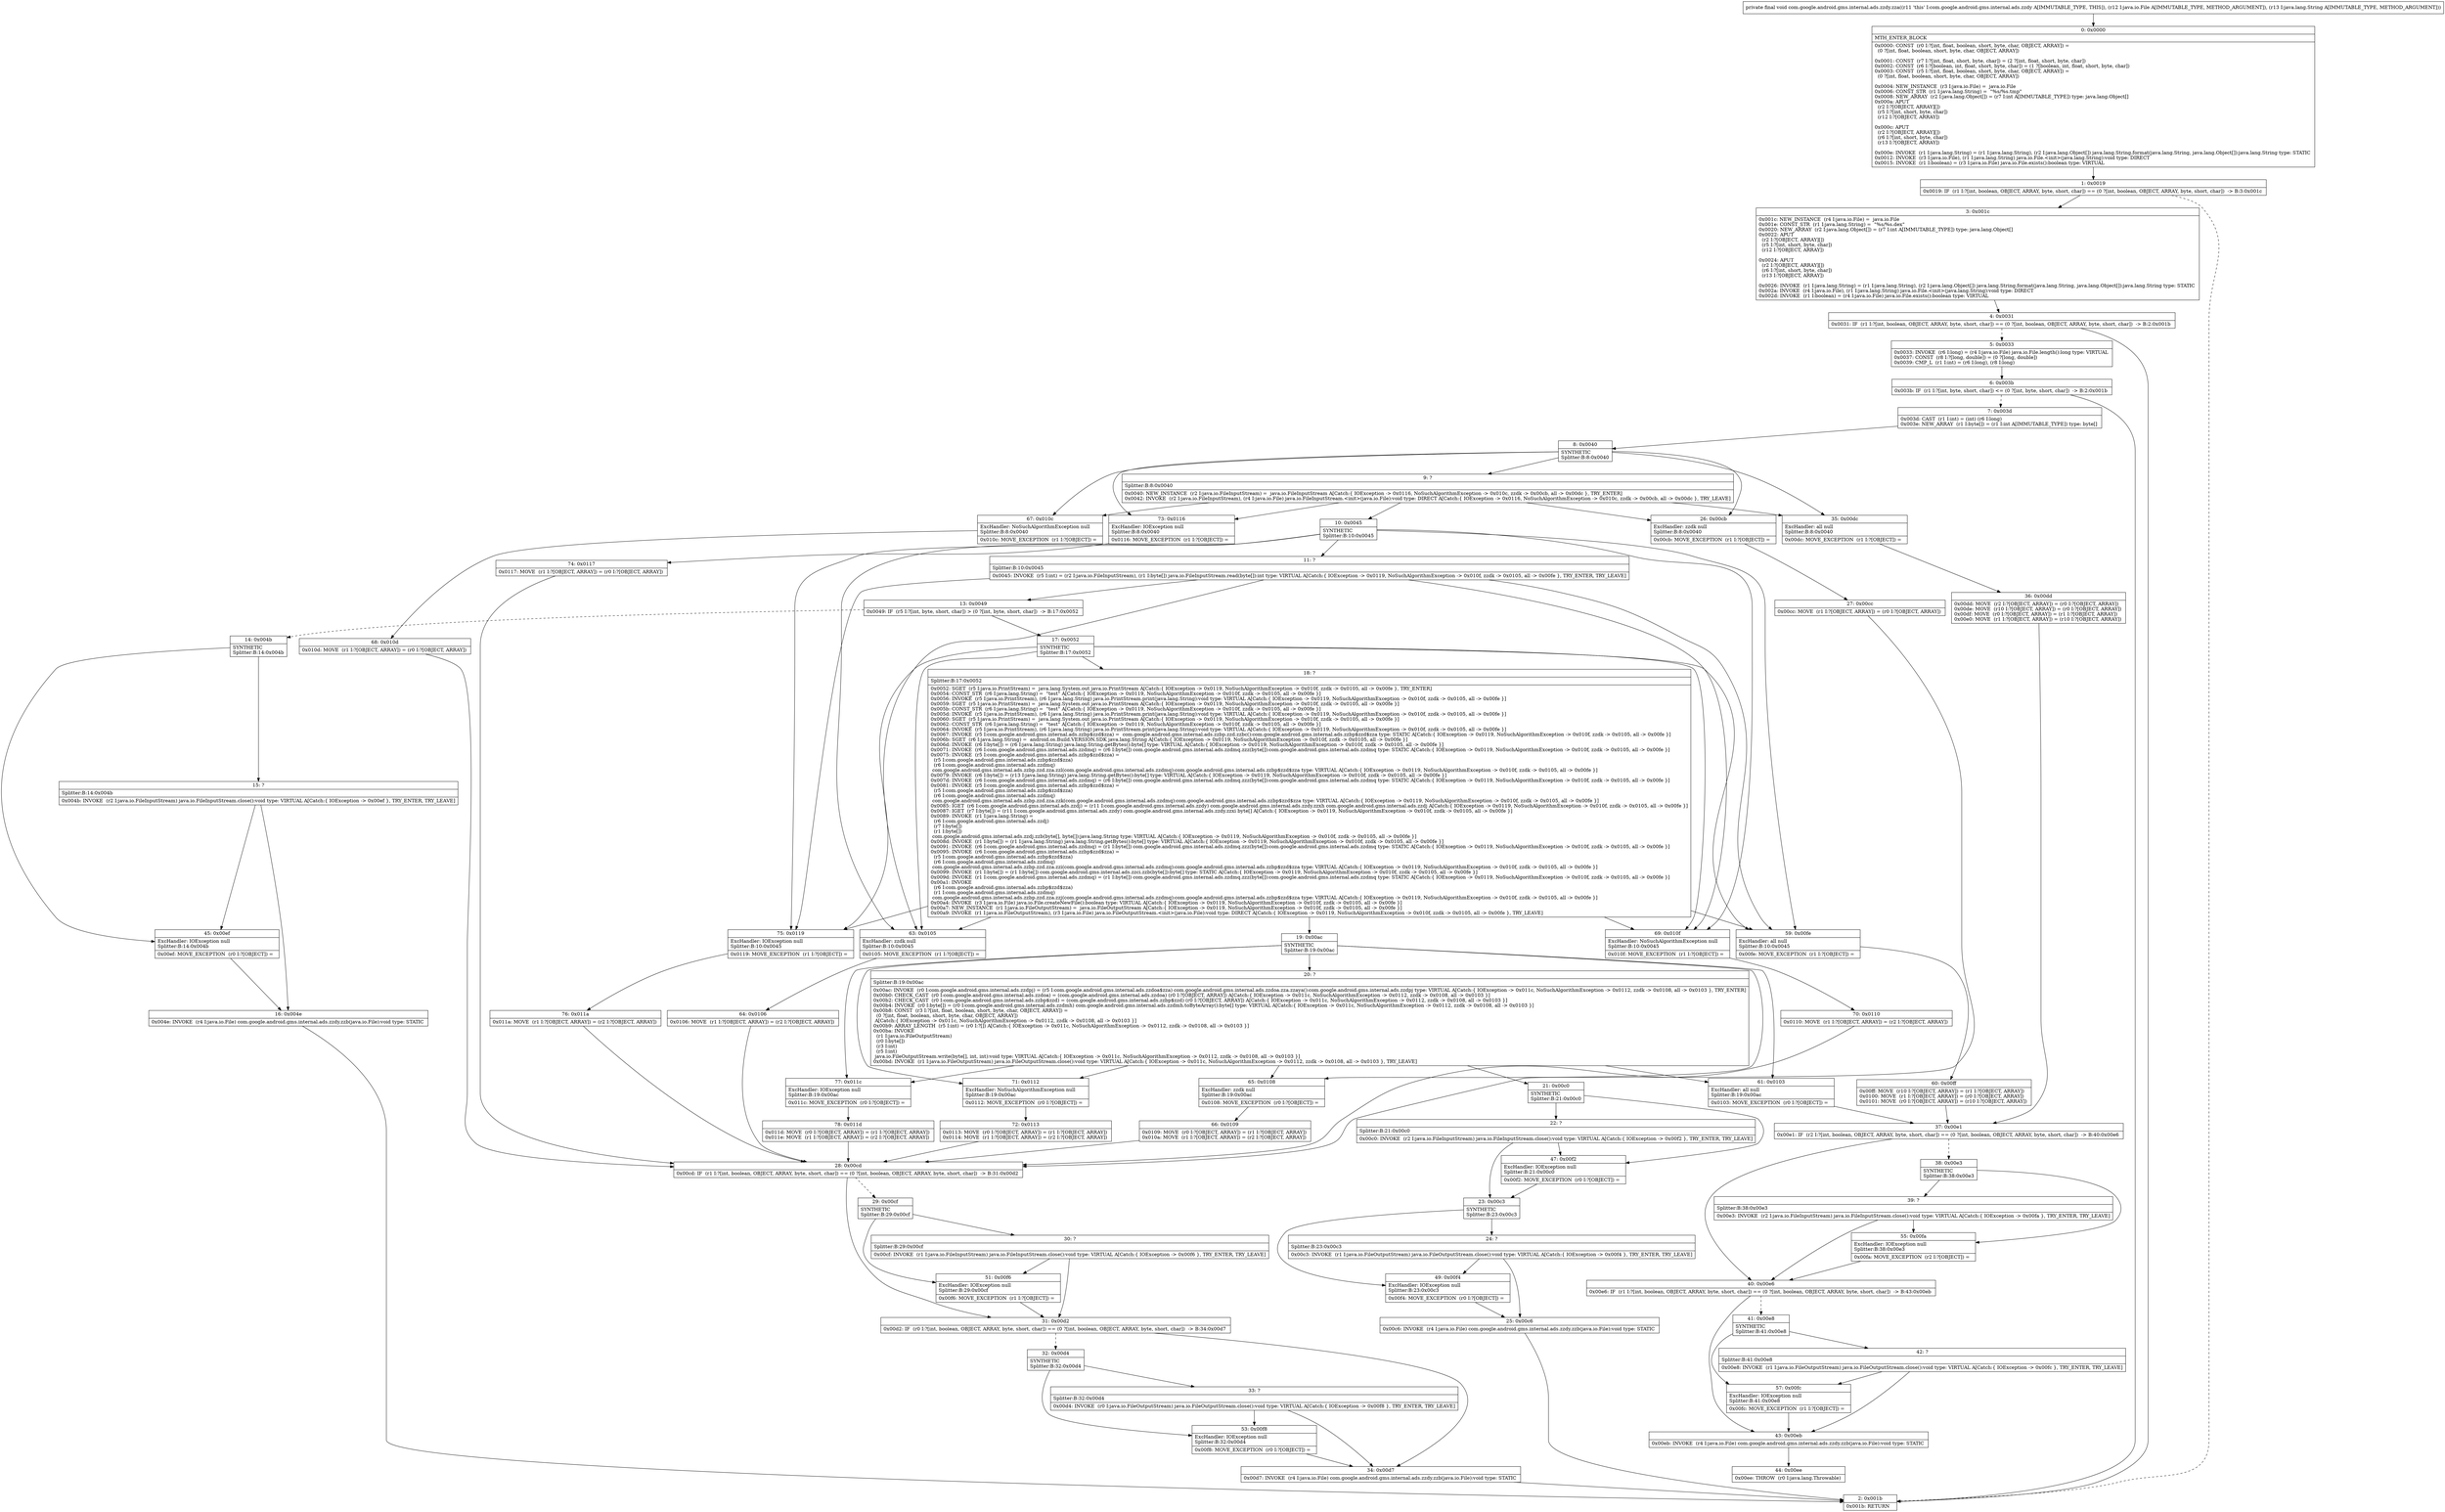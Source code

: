 digraph "CFG forcom.google.android.gms.internal.ads.zzdy.zza(Ljava\/io\/File;Ljava\/lang\/String;)V" {
Node_0 [shape=record,label="{0\:\ 0x0000|MTH_ENTER_BLOCK\l|0x0000: CONST  (r0 I:?[int, float, boolean, short, byte, char, OBJECT, ARRAY]) = \l  (0 ?[int, float, boolean, short, byte, char, OBJECT, ARRAY])\l \l0x0001: CONST  (r7 I:?[int, float, short, byte, char]) = (2 ?[int, float, short, byte, char]) \l0x0002: CONST  (r6 I:?[boolean, int, float, short, byte, char]) = (1 ?[boolean, int, float, short, byte, char]) \l0x0003: CONST  (r5 I:?[int, float, boolean, short, byte, char, OBJECT, ARRAY]) = \l  (0 ?[int, float, boolean, short, byte, char, OBJECT, ARRAY])\l \l0x0004: NEW_INSTANCE  (r3 I:java.io.File) =  java.io.File \l0x0006: CONST_STR  (r1 I:java.lang.String) =  \"%s\/%s.tmp\" \l0x0008: NEW_ARRAY  (r2 I:java.lang.Object[]) = (r7 I:int A[IMMUTABLE_TYPE]) type: java.lang.Object[] \l0x000a: APUT  \l  (r2 I:?[OBJECT, ARRAY][])\l  (r5 I:?[int, short, byte, char])\l  (r12 I:?[OBJECT, ARRAY])\l \l0x000c: APUT  \l  (r2 I:?[OBJECT, ARRAY][])\l  (r6 I:?[int, short, byte, char])\l  (r13 I:?[OBJECT, ARRAY])\l \l0x000e: INVOKE  (r1 I:java.lang.String) = (r1 I:java.lang.String), (r2 I:java.lang.Object[]) java.lang.String.format(java.lang.String, java.lang.Object[]):java.lang.String type: STATIC \l0x0012: INVOKE  (r3 I:java.io.File), (r1 I:java.lang.String) java.io.File.\<init\>(java.lang.String):void type: DIRECT \l0x0015: INVOKE  (r1 I:boolean) = (r3 I:java.io.File) java.io.File.exists():boolean type: VIRTUAL \l}"];
Node_1 [shape=record,label="{1\:\ 0x0019|0x0019: IF  (r1 I:?[int, boolean, OBJECT, ARRAY, byte, short, char]) == (0 ?[int, boolean, OBJECT, ARRAY, byte, short, char])  \-\> B:3:0x001c \l}"];
Node_2 [shape=record,label="{2\:\ 0x001b|0x001b: RETURN   \l}"];
Node_3 [shape=record,label="{3\:\ 0x001c|0x001c: NEW_INSTANCE  (r4 I:java.io.File) =  java.io.File \l0x001e: CONST_STR  (r1 I:java.lang.String) =  \"%s\/%s.dex\" \l0x0020: NEW_ARRAY  (r2 I:java.lang.Object[]) = (r7 I:int A[IMMUTABLE_TYPE]) type: java.lang.Object[] \l0x0022: APUT  \l  (r2 I:?[OBJECT, ARRAY][])\l  (r5 I:?[int, short, byte, char])\l  (r12 I:?[OBJECT, ARRAY])\l \l0x0024: APUT  \l  (r2 I:?[OBJECT, ARRAY][])\l  (r6 I:?[int, short, byte, char])\l  (r13 I:?[OBJECT, ARRAY])\l \l0x0026: INVOKE  (r1 I:java.lang.String) = (r1 I:java.lang.String), (r2 I:java.lang.Object[]) java.lang.String.format(java.lang.String, java.lang.Object[]):java.lang.String type: STATIC \l0x002a: INVOKE  (r4 I:java.io.File), (r1 I:java.lang.String) java.io.File.\<init\>(java.lang.String):void type: DIRECT \l0x002d: INVOKE  (r1 I:boolean) = (r4 I:java.io.File) java.io.File.exists():boolean type: VIRTUAL \l}"];
Node_4 [shape=record,label="{4\:\ 0x0031|0x0031: IF  (r1 I:?[int, boolean, OBJECT, ARRAY, byte, short, char]) == (0 ?[int, boolean, OBJECT, ARRAY, byte, short, char])  \-\> B:2:0x001b \l}"];
Node_5 [shape=record,label="{5\:\ 0x0033|0x0033: INVOKE  (r6 I:long) = (r4 I:java.io.File) java.io.File.length():long type: VIRTUAL \l0x0037: CONST  (r8 I:?[long, double]) = (0 ?[long, double]) \l0x0039: CMP_L  (r1 I:int) = (r6 I:long), (r8 I:long) \l}"];
Node_6 [shape=record,label="{6\:\ 0x003b|0x003b: IF  (r1 I:?[int, byte, short, char]) \<= (0 ?[int, byte, short, char])  \-\> B:2:0x001b \l}"];
Node_7 [shape=record,label="{7\:\ 0x003d|0x003d: CAST  (r1 I:int) = (int) (r6 I:long) \l0x003e: NEW_ARRAY  (r1 I:byte[]) = (r1 I:int A[IMMUTABLE_TYPE]) type: byte[] \l}"];
Node_8 [shape=record,label="{8\:\ 0x0040|SYNTHETIC\lSplitter:B:8:0x0040\l}"];
Node_9 [shape=record,label="{9\:\ ?|Splitter:B:8:0x0040\l|0x0040: NEW_INSTANCE  (r2 I:java.io.FileInputStream) =  java.io.FileInputStream A[Catch:\{ IOException \-\> 0x0116, NoSuchAlgorithmException \-\> 0x010c, zzdk \-\> 0x00cb, all \-\> 0x00dc \}, TRY_ENTER]\l0x0042: INVOKE  (r2 I:java.io.FileInputStream), (r4 I:java.io.File) java.io.FileInputStream.\<init\>(java.io.File):void type: DIRECT A[Catch:\{ IOException \-\> 0x0116, NoSuchAlgorithmException \-\> 0x010c, zzdk \-\> 0x00cb, all \-\> 0x00dc \}, TRY_LEAVE]\l}"];
Node_10 [shape=record,label="{10\:\ 0x0045|SYNTHETIC\lSplitter:B:10:0x0045\l}"];
Node_11 [shape=record,label="{11\:\ ?|Splitter:B:10:0x0045\l|0x0045: INVOKE  (r5 I:int) = (r2 I:java.io.FileInputStream), (r1 I:byte[]) java.io.FileInputStream.read(byte[]):int type: VIRTUAL A[Catch:\{ IOException \-\> 0x0119, NoSuchAlgorithmException \-\> 0x010f, zzdk \-\> 0x0105, all \-\> 0x00fe \}, TRY_ENTER, TRY_LEAVE]\l}"];
Node_13 [shape=record,label="{13\:\ 0x0049|0x0049: IF  (r5 I:?[int, byte, short, char]) \> (0 ?[int, byte, short, char])  \-\> B:17:0x0052 \l}"];
Node_14 [shape=record,label="{14\:\ 0x004b|SYNTHETIC\lSplitter:B:14:0x004b\l}"];
Node_15 [shape=record,label="{15\:\ ?|Splitter:B:14:0x004b\l|0x004b: INVOKE  (r2 I:java.io.FileInputStream) java.io.FileInputStream.close():void type: VIRTUAL A[Catch:\{ IOException \-\> 0x00ef \}, TRY_ENTER, TRY_LEAVE]\l}"];
Node_16 [shape=record,label="{16\:\ 0x004e|0x004e: INVOKE  (r4 I:java.io.File) com.google.android.gms.internal.ads.zzdy.zzb(java.io.File):void type: STATIC \l}"];
Node_17 [shape=record,label="{17\:\ 0x0052|SYNTHETIC\lSplitter:B:17:0x0052\l}"];
Node_18 [shape=record,label="{18\:\ ?|Splitter:B:17:0x0052\l|0x0052: SGET  (r5 I:java.io.PrintStream) =  java.lang.System.out java.io.PrintStream A[Catch:\{ IOException \-\> 0x0119, NoSuchAlgorithmException \-\> 0x010f, zzdk \-\> 0x0105, all \-\> 0x00fe \}, TRY_ENTER]\l0x0054: CONST_STR  (r6 I:java.lang.String) =  \"test\" A[Catch:\{ IOException \-\> 0x0119, NoSuchAlgorithmException \-\> 0x010f, zzdk \-\> 0x0105, all \-\> 0x00fe \}]\l0x0056: INVOKE  (r5 I:java.io.PrintStream), (r6 I:java.lang.String) java.io.PrintStream.print(java.lang.String):void type: VIRTUAL A[Catch:\{ IOException \-\> 0x0119, NoSuchAlgorithmException \-\> 0x010f, zzdk \-\> 0x0105, all \-\> 0x00fe \}]\l0x0059: SGET  (r5 I:java.io.PrintStream) =  java.lang.System.out java.io.PrintStream A[Catch:\{ IOException \-\> 0x0119, NoSuchAlgorithmException \-\> 0x010f, zzdk \-\> 0x0105, all \-\> 0x00fe \}]\l0x005b: CONST_STR  (r6 I:java.lang.String) =  \"test\" A[Catch:\{ IOException \-\> 0x0119, NoSuchAlgorithmException \-\> 0x010f, zzdk \-\> 0x0105, all \-\> 0x00fe \}]\l0x005d: INVOKE  (r5 I:java.io.PrintStream), (r6 I:java.lang.String) java.io.PrintStream.print(java.lang.String):void type: VIRTUAL A[Catch:\{ IOException \-\> 0x0119, NoSuchAlgorithmException \-\> 0x010f, zzdk \-\> 0x0105, all \-\> 0x00fe \}]\l0x0060: SGET  (r5 I:java.io.PrintStream) =  java.lang.System.out java.io.PrintStream A[Catch:\{ IOException \-\> 0x0119, NoSuchAlgorithmException \-\> 0x010f, zzdk \-\> 0x0105, all \-\> 0x00fe \}]\l0x0062: CONST_STR  (r6 I:java.lang.String) =  \"test\" A[Catch:\{ IOException \-\> 0x0119, NoSuchAlgorithmException \-\> 0x010f, zzdk \-\> 0x0105, all \-\> 0x00fe \}]\l0x0064: INVOKE  (r5 I:java.io.PrintStream), (r6 I:java.lang.String) java.io.PrintStream.print(java.lang.String):void type: VIRTUAL A[Catch:\{ IOException \-\> 0x0119, NoSuchAlgorithmException \-\> 0x010f, zzdk \-\> 0x0105, all \-\> 0x00fe \}]\l0x0067: INVOKE  (r5 I:com.google.android.gms.internal.ads.zzbp$zzd$zza) =  com.google.android.gms.internal.ads.zzbp.zzd.zzbc():com.google.android.gms.internal.ads.zzbp$zzd$zza type: STATIC A[Catch:\{ IOException \-\> 0x0119, NoSuchAlgorithmException \-\> 0x010f, zzdk \-\> 0x0105, all \-\> 0x00fe \}]\l0x006b: SGET  (r6 I:java.lang.String) =  android.os.Build.VERSION.SDK java.lang.String A[Catch:\{ IOException \-\> 0x0119, NoSuchAlgorithmException \-\> 0x010f, zzdk \-\> 0x0105, all \-\> 0x00fe \}]\l0x006d: INVOKE  (r6 I:byte[]) = (r6 I:java.lang.String) java.lang.String.getBytes():byte[] type: VIRTUAL A[Catch:\{ IOException \-\> 0x0119, NoSuchAlgorithmException \-\> 0x010f, zzdk \-\> 0x0105, all \-\> 0x00fe \}]\l0x0071: INVOKE  (r6 I:com.google.android.gms.internal.ads.zzdmq) = (r6 I:byte[]) com.google.android.gms.internal.ads.zzdmq.zzz(byte[]):com.google.android.gms.internal.ads.zzdmq type: STATIC A[Catch:\{ IOException \-\> 0x0119, NoSuchAlgorithmException \-\> 0x010f, zzdk \-\> 0x0105, all \-\> 0x00fe \}]\l0x0075: INVOKE  (r5 I:com.google.android.gms.internal.ads.zzbp$zzd$zza) = \l  (r5 I:com.google.android.gms.internal.ads.zzbp$zzd$zza)\l  (r6 I:com.google.android.gms.internal.ads.zzdmq)\l com.google.android.gms.internal.ads.zzbp.zzd.zza.zzl(com.google.android.gms.internal.ads.zzdmq):com.google.android.gms.internal.ads.zzbp$zzd$zza type: VIRTUAL A[Catch:\{ IOException \-\> 0x0119, NoSuchAlgorithmException \-\> 0x010f, zzdk \-\> 0x0105, all \-\> 0x00fe \}]\l0x0079: INVOKE  (r6 I:byte[]) = (r13 I:java.lang.String) java.lang.String.getBytes():byte[] type: VIRTUAL A[Catch:\{ IOException \-\> 0x0119, NoSuchAlgorithmException \-\> 0x010f, zzdk \-\> 0x0105, all \-\> 0x00fe \}]\l0x007d: INVOKE  (r6 I:com.google.android.gms.internal.ads.zzdmq) = (r6 I:byte[]) com.google.android.gms.internal.ads.zzdmq.zzz(byte[]):com.google.android.gms.internal.ads.zzdmq type: STATIC A[Catch:\{ IOException \-\> 0x0119, NoSuchAlgorithmException \-\> 0x010f, zzdk \-\> 0x0105, all \-\> 0x00fe \}]\l0x0081: INVOKE  (r5 I:com.google.android.gms.internal.ads.zzbp$zzd$zza) = \l  (r5 I:com.google.android.gms.internal.ads.zzbp$zzd$zza)\l  (r6 I:com.google.android.gms.internal.ads.zzdmq)\l com.google.android.gms.internal.ads.zzbp.zzd.zza.zzk(com.google.android.gms.internal.ads.zzdmq):com.google.android.gms.internal.ads.zzbp$zzd$zza type: VIRTUAL A[Catch:\{ IOException \-\> 0x0119, NoSuchAlgorithmException \-\> 0x010f, zzdk \-\> 0x0105, all \-\> 0x00fe \}]\l0x0085: IGET  (r6 I:com.google.android.gms.internal.ads.zzdj) = (r11 I:com.google.android.gms.internal.ads.zzdy) com.google.android.gms.internal.ads.zzdy.zzxh com.google.android.gms.internal.ads.zzdj A[Catch:\{ IOException \-\> 0x0119, NoSuchAlgorithmException \-\> 0x010f, zzdk \-\> 0x0105, all \-\> 0x00fe \}]\l0x0087: IGET  (r7 I:byte[]) = (r11 I:com.google.android.gms.internal.ads.zzdy) com.google.android.gms.internal.ads.zzdy.zzxi byte[] A[Catch:\{ IOException \-\> 0x0119, NoSuchAlgorithmException \-\> 0x010f, zzdk \-\> 0x0105, all \-\> 0x00fe \}]\l0x0089: INVOKE  (r1 I:java.lang.String) = \l  (r6 I:com.google.android.gms.internal.ads.zzdj)\l  (r7 I:byte[])\l  (r1 I:byte[])\l com.google.android.gms.internal.ads.zzdj.zzb(byte[], byte[]):java.lang.String type: VIRTUAL A[Catch:\{ IOException \-\> 0x0119, NoSuchAlgorithmException \-\> 0x010f, zzdk \-\> 0x0105, all \-\> 0x00fe \}]\l0x008d: INVOKE  (r1 I:byte[]) = (r1 I:java.lang.String) java.lang.String.getBytes():byte[] type: VIRTUAL A[Catch:\{ IOException \-\> 0x0119, NoSuchAlgorithmException \-\> 0x010f, zzdk \-\> 0x0105, all \-\> 0x00fe \}]\l0x0091: INVOKE  (r6 I:com.google.android.gms.internal.ads.zzdmq) = (r1 I:byte[]) com.google.android.gms.internal.ads.zzdmq.zzz(byte[]):com.google.android.gms.internal.ads.zzdmq type: STATIC A[Catch:\{ IOException \-\> 0x0119, NoSuchAlgorithmException \-\> 0x010f, zzdk \-\> 0x0105, all \-\> 0x00fe \}]\l0x0095: INVOKE  (r6 I:com.google.android.gms.internal.ads.zzbp$zzd$zza) = \l  (r5 I:com.google.android.gms.internal.ads.zzbp$zzd$zza)\l  (r6 I:com.google.android.gms.internal.ads.zzdmq)\l com.google.android.gms.internal.ads.zzbp.zzd.zza.zzi(com.google.android.gms.internal.ads.zzdmq):com.google.android.gms.internal.ads.zzbp$zzd$zza type: VIRTUAL A[Catch:\{ IOException \-\> 0x0119, NoSuchAlgorithmException \-\> 0x010f, zzdk \-\> 0x0105, all \-\> 0x00fe \}]\l0x0099: INVOKE  (r1 I:byte[]) = (r1 I:byte[]) com.google.android.gms.internal.ads.zzci.zzb(byte[]):byte[] type: STATIC A[Catch:\{ IOException \-\> 0x0119, NoSuchAlgorithmException \-\> 0x010f, zzdk \-\> 0x0105, all \-\> 0x00fe \}]\l0x009d: INVOKE  (r1 I:com.google.android.gms.internal.ads.zzdmq) = (r1 I:byte[]) com.google.android.gms.internal.ads.zzdmq.zzz(byte[]):com.google.android.gms.internal.ads.zzdmq type: STATIC A[Catch:\{ IOException \-\> 0x0119, NoSuchAlgorithmException \-\> 0x010f, zzdk \-\> 0x0105, all \-\> 0x00fe \}]\l0x00a1: INVOKE  \l  (r6 I:com.google.android.gms.internal.ads.zzbp$zzd$zza)\l  (r1 I:com.google.android.gms.internal.ads.zzdmq)\l com.google.android.gms.internal.ads.zzbp.zzd.zza.zzj(com.google.android.gms.internal.ads.zzdmq):com.google.android.gms.internal.ads.zzbp$zzd$zza type: VIRTUAL A[Catch:\{ IOException \-\> 0x0119, NoSuchAlgorithmException \-\> 0x010f, zzdk \-\> 0x0105, all \-\> 0x00fe \}]\l0x00a4: INVOKE  (r3 I:java.io.File) java.io.File.createNewFile():boolean type: VIRTUAL A[Catch:\{ IOException \-\> 0x0119, NoSuchAlgorithmException \-\> 0x010f, zzdk \-\> 0x0105, all \-\> 0x00fe \}]\l0x00a7: NEW_INSTANCE  (r1 I:java.io.FileOutputStream) =  java.io.FileOutputStream A[Catch:\{ IOException \-\> 0x0119, NoSuchAlgorithmException \-\> 0x010f, zzdk \-\> 0x0105, all \-\> 0x00fe \}]\l0x00a9: INVOKE  (r1 I:java.io.FileOutputStream), (r3 I:java.io.File) java.io.FileOutputStream.\<init\>(java.io.File):void type: DIRECT A[Catch:\{ IOException \-\> 0x0119, NoSuchAlgorithmException \-\> 0x010f, zzdk \-\> 0x0105, all \-\> 0x00fe \}, TRY_LEAVE]\l}"];
Node_19 [shape=record,label="{19\:\ 0x00ac|SYNTHETIC\lSplitter:B:19:0x00ac\l}"];
Node_20 [shape=record,label="{20\:\ ?|Splitter:B:19:0x00ac\l|0x00ac: INVOKE  (r0 I:com.google.android.gms.internal.ads.zzdpj) = (r5 I:com.google.android.gms.internal.ads.zzdoa$zza) com.google.android.gms.internal.ads.zzdoa.zza.zzaya():com.google.android.gms.internal.ads.zzdpj type: VIRTUAL A[Catch:\{ IOException \-\> 0x011c, NoSuchAlgorithmException \-\> 0x0112, zzdk \-\> 0x0108, all \-\> 0x0103 \}, TRY_ENTER]\l0x00b0: CHECK_CAST  (r0 I:com.google.android.gms.internal.ads.zzdoa) = (com.google.android.gms.internal.ads.zzdoa) (r0 I:?[OBJECT, ARRAY]) A[Catch:\{ IOException \-\> 0x011c, NoSuchAlgorithmException \-\> 0x0112, zzdk \-\> 0x0108, all \-\> 0x0103 \}]\l0x00b2: CHECK_CAST  (r0 I:com.google.android.gms.internal.ads.zzbp$zzd) = (com.google.android.gms.internal.ads.zzbp$zzd) (r0 I:?[OBJECT, ARRAY]) A[Catch:\{ IOException \-\> 0x011c, NoSuchAlgorithmException \-\> 0x0112, zzdk \-\> 0x0108, all \-\> 0x0103 \}]\l0x00b4: INVOKE  (r0 I:byte[]) = (r0 I:com.google.android.gms.internal.ads.zzdmh) com.google.android.gms.internal.ads.zzdmh.toByteArray():byte[] type: VIRTUAL A[Catch:\{ IOException \-\> 0x011c, NoSuchAlgorithmException \-\> 0x0112, zzdk \-\> 0x0108, all \-\> 0x0103 \}]\l0x00b8: CONST  (r3 I:?[int, float, boolean, short, byte, char, OBJECT, ARRAY]) = \l  (0 ?[int, float, boolean, short, byte, char, OBJECT, ARRAY])\l A[Catch:\{ IOException \-\> 0x011c, NoSuchAlgorithmException \-\> 0x0112, zzdk \-\> 0x0108, all \-\> 0x0103 \}]\l0x00b9: ARRAY_LENGTH  (r5 I:int) = (r0 I:?[]) A[Catch:\{ IOException \-\> 0x011c, NoSuchAlgorithmException \-\> 0x0112, zzdk \-\> 0x0108, all \-\> 0x0103 \}]\l0x00ba: INVOKE  \l  (r1 I:java.io.FileOutputStream)\l  (r0 I:byte[])\l  (r3 I:int)\l  (r5 I:int)\l java.io.FileOutputStream.write(byte[], int, int):void type: VIRTUAL A[Catch:\{ IOException \-\> 0x011c, NoSuchAlgorithmException \-\> 0x0112, zzdk \-\> 0x0108, all \-\> 0x0103 \}]\l0x00bd: INVOKE  (r1 I:java.io.FileOutputStream) java.io.FileOutputStream.close():void type: VIRTUAL A[Catch:\{ IOException \-\> 0x011c, NoSuchAlgorithmException \-\> 0x0112, zzdk \-\> 0x0108, all \-\> 0x0103 \}, TRY_LEAVE]\l}"];
Node_21 [shape=record,label="{21\:\ 0x00c0|SYNTHETIC\lSplitter:B:21:0x00c0\l}"];
Node_22 [shape=record,label="{22\:\ ?|Splitter:B:21:0x00c0\l|0x00c0: INVOKE  (r2 I:java.io.FileInputStream) java.io.FileInputStream.close():void type: VIRTUAL A[Catch:\{ IOException \-\> 0x00f2 \}, TRY_ENTER, TRY_LEAVE]\l}"];
Node_23 [shape=record,label="{23\:\ 0x00c3|SYNTHETIC\lSplitter:B:23:0x00c3\l}"];
Node_24 [shape=record,label="{24\:\ ?|Splitter:B:23:0x00c3\l|0x00c3: INVOKE  (r1 I:java.io.FileOutputStream) java.io.FileOutputStream.close():void type: VIRTUAL A[Catch:\{ IOException \-\> 0x00f4 \}, TRY_ENTER, TRY_LEAVE]\l}"];
Node_25 [shape=record,label="{25\:\ 0x00c6|0x00c6: INVOKE  (r4 I:java.io.File) com.google.android.gms.internal.ads.zzdy.zzb(java.io.File):void type: STATIC \l}"];
Node_26 [shape=record,label="{26\:\ 0x00cb|ExcHandler: zzdk null\lSplitter:B:8:0x0040\l|0x00cb: MOVE_EXCEPTION  (r1 I:?[OBJECT]) =  \l}"];
Node_27 [shape=record,label="{27\:\ 0x00cc|0x00cc: MOVE  (r1 I:?[OBJECT, ARRAY]) = (r0 I:?[OBJECT, ARRAY]) \l}"];
Node_28 [shape=record,label="{28\:\ 0x00cd|0x00cd: IF  (r1 I:?[int, boolean, OBJECT, ARRAY, byte, short, char]) == (0 ?[int, boolean, OBJECT, ARRAY, byte, short, char])  \-\> B:31:0x00d2 \l}"];
Node_29 [shape=record,label="{29\:\ 0x00cf|SYNTHETIC\lSplitter:B:29:0x00cf\l}"];
Node_30 [shape=record,label="{30\:\ ?|Splitter:B:29:0x00cf\l|0x00cf: INVOKE  (r1 I:java.io.FileInputStream) java.io.FileInputStream.close():void type: VIRTUAL A[Catch:\{ IOException \-\> 0x00f6 \}, TRY_ENTER, TRY_LEAVE]\l}"];
Node_31 [shape=record,label="{31\:\ 0x00d2|0x00d2: IF  (r0 I:?[int, boolean, OBJECT, ARRAY, byte, short, char]) == (0 ?[int, boolean, OBJECT, ARRAY, byte, short, char])  \-\> B:34:0x00d7 \l}"];
Node_32 [shape=record,label="{32\:\ 0x00d4|SYNTHETIC\lSplitter:B:32:0x00d4\l}"];
Node_33 [shape=record,label="{33\:\ ?|Splitter:B:32:0x00d4\l|0x00d4: INVOKE  (r0 I:java.io.FileOutputStream) java.io.FileOutputStream.close():void type: VIRTUAL A[Catch:\{ IOException \-\> 0x00f8 \}, TRY_ENTER, TRY_LEAVE]\l}"];
Node_34 [shape=record,label="{34\:\ 0x00d7|0x00d7: INVOKE  (r4 I:java.io.File) com.google.android.gms.internal.ads.zzdy.zzb(java.io.File):void type: STATIC \l}"];
Node_35 [shape=record,label="{35\:\ 0x00dc|ExcHandler: all null\lSplitter:B:8:0x0040\l|0x00dc: MOVE_EXCEPTION  (r1 I:?[OBJECT]) =  \l}"];
Node_36 [shape=record,label="{36\:\ 0x00dd|0x00dd: MOVE  (r2 I:?[OBJECT, ARRAY]) = (r0 I:?[OBJECT, ARRAY]) \l0x00de: MOVE  (r10 I:?[OBJECT, ARRAY]) = (r0 I:?[OBJECT, ARRAY]) \l0x00df: MOVE  (r0 I:?[OBJECT, ARRAY]) = (r1 I:?[OBJECT, ARRAY]) \l0x00e0: MOVE  (r1 I:?[OBJECT, ARRAY]) = (r10 I:?[OBJECT, ARRAY]) \l}"];
Node_37 [shape=record,label="{37\:\ 0x00e1|0x00e1: IF  (r2 I:?[int, boolean, OBJECT, ARRAY, byte, short, char]) == (0 ?[int, boolean, OBJECT, ARRAY, byte, short, char])  \-\> B:40:0x00e6 \l}"];
Node_38 [shape=record,label="{38\:\ 0x00e3|SYNTHETIC\lSplitter:B:38:0x00e3\l}"];
Node_39 [shape=record,label="{39\:\ ?|Splitter:B:38:0x00e3\l|0x00e3: INVOKE  (r2 I:java.io.FileInputStream) java.io.FileInputStream.close():void type: VIRTUAL A[Catch:\{ IOException \-\> 0x00fa \}, TRY_ENTER, TRY_LEAVE]\l}"];
Node_40 [shape=record,label="{40\:\ 0x00e6|0x00e6: IF  (r1 I:?[int, boolean, OBJECT, ARRAY, byte, short, char]) == (0 ?[int, boolean, OBJECT, ARRAY, byte, short, char])  \-\> B:43:0x00eb \l}"];
Node_41 [shape=record,label="{41\:\ 0x00e8|SYNTHETIC\lSplitter:B:41:0x00e8\l}"];
Node_42 [shape=record,label="{42\:\ ?|Splitter:B:41:0x00e8\l|0x00e8: INVOKE  (r1 I:java.io.FileOutputStream) java.io.FileOutputStream.close():void type: VIRTUAL A[Catch:\{ IOException \-\> 0x00fc \}, TRY_ENTER, TRY_LEAVE]\l}"];
Node_43 [shape=record,label="{43\:\ 0x00eb|0x00eb: INVOKE  (r4 I:java.io.File) com.google.android.gms.internal.ads.zzdy.zzb(java.io.File):void type: STATIC \l}"];
Node_44 [shape=record,label="{44\:\ 0x00ee|0x00ee: THROW  (r0 I:java.lang.Throwable) \l}"];
Node_45 [shape=record,label="{45\:\ 0x00ef|ExcHandler: IOException null\lSplitter:B:14:0x004b\l|0x00ef: MOVE_EXCEPTION  (r0 I:?[OBJECT]) =  \l}"];
Node_47 [shape=record,label="{47\:\ 0x00f2|ExcHandler: IOException null\lSplitter:B:21:0x00c0\l|0x00f2: MOVE_EXCEPTION  (r0 I:?[OBJECT]) =  \l}"];
Node_49 [shape=record,label="{49\:\ 0x00f4|ExcHandler: IOException null\lSplitter:B:23:0x00c3\l|0x00f4: MOVE_EXCEPTION  (r0 I:?[OBJECT]) =  \l}"];
Node_51 [shape=record,label="{51\:\ 0x00f6|ExcHandler: IOException null\lSplitter:B:29:0x00cf\l|0x00f6: MOVE_EXCEPTION  (r1 I:?[OBJECT]) =  \l}"];
Node_53 [shape=record,label="{53\:\ 0x00f8|ExcHandler: IOException null\lSplitter:B:32:0x00d4\l|0x00f8: MOVE_EXCEPTION  (r0 I:?[OBJECT]) =  \l}"];
Node_55 [shape=record,label="{55\:\ 0x00fa|ExcHandler: IOException null\lSplitter:B:38:0x00e3\l|0x00fa: MOVE_EXCEPTION  (r2 I:?[OBJECT]) =  \l}"];
Node_57 [shape=record,label="{57\:\ 0x00fc|ExcHandler: IOException null\lSplitter:B:41:0x00e8\l|0x00fc: MOVE_EXCEPTION  (r1 I:?[OBJECT]) =  \l}"];
Node_59 [shape=record,label="{59\:\ 0x00fe|ExcHandler: all null\lSplitter:B:10:0x0045\l|0x00fe: MOVE_EXCEPTION  (r1 I:?[OBJECT]) =  \l}"];
Node_60 [shape=record,label="{60\:\ 0x00ff|0x00ff: MOVE  (r10 I:?[OBJECT, ARRAY]) = (r1 I:?[OBJECT, ARRAY]) \l0x0100: MOVE  (r1 I:?[OBJECT, ARRAY]) = (r0 I:?[OBJECT, ARRAY]) \l0x0101: MOVE  (r0 I:?[OBJECT, ARRAY]) = (r10 I:?[OBJECT, ARRAY]) \l}"];
Node_61 [shape=record,label="{61\:\ 0x0103|ExcHandler: all null\lSplitter:B:19:0x00ac\l|0x0103: MOVE_EXCEPTION  (r0 I:?[OBJECT]) =  \l}"];
Node_63 [shape=record,label="{63\:\ 0x0105|ExcHandler: zzdk null\lSplitter:B:10:0x0045\l|0x0105: MOVE_EXCEPTION  (r1 I:?[OBJECT]) =  \l}"];
Node_64 [shape=record,label="{64\:\ 0x0106|0x0106: MOVE  (r1 I:?[OBJECT, ARRAY]) = (r2 I:?[OBJECT, ARRAY]) \l}"];
Node_65 [shape=record,label="{65\:\ 0x0108|ExcHandler: zzdk null\lSplitter:B:19:0x00ac\l|0x0108: MOVE_EXCEPTION  (r0 I:?[OBJECT]) =  \l}"];
Node_66 [shape=record,label="{66\:\ 0x0109|0x0109: MOVE  (r0 I:?[OBJECT, ARRAY]) = (r1 I:?[OBJECT, ARRAY]) \l0x010a: MOVE  (r1 I:?[OBJECT, ARRAY]) = (r2 I:?[OBJECT, ARRAY]) \l}"];
Node_67 [shape=record,label="{67\:\ 0x010c|ExcHandler: NoSuchAlgorithmException null\lSplitter:B:8:0x0040\l|0x010c: MOVE_EXCEPTION  (r1 I:?[OBJECT]) =  \l}"];
Node_68 [shape=record,label="{68\:\ 0x010d|0x010d: MOVE  (r1 I:?[OBJECT, ARRAY]) = (r0 I:?[OBJECT, ARRAY]) \l}"];
Node_69 [shape=record,label="{69\:\ 0x010f|ExcHandler: NoSuchAlgorithmException null\lSplitter:B:10:0x0045\l|0x010f: MOVE_EXCEPTION  (r1 I:?[OBJECT]) =  \l}"];
Node_70 [shape=record,label="{70\:\ 0x0110|0x0110: MOVE  (r1 I:?[OBJECT, ARRAY]) = (r2 I:?[OBJECT, ARRAY]) \l}"];
Node_71 [shape=record,label="{71\:\ 0x0112|ExcHandler: NoSuchAlgorithmException null\lSplitter:B:19:0x00ac\l|0x0112: MOVE_EXCEPTION  (r0 I:?[OBJECT]) =  \l}"];
Node_72 [shape=record,label="{72\:\ 0x0113|0x0113: MOVE  (r0 I:?[OBJECT, ARRAY]) = (r1 I:?[OBJECT, ARRAY]) \l0x0114: MOVE  (r1 I:?[OBJECT, ARRAY]) = (r2 I:?[OBJECT, ARRAY]) \l}"];
Node_73 [shape=record,label="{73\:\ 0x0116|ExcHandler: IOException null\lSplitter:B:8:0x0040\l|0x0116: MOVE_EXCEPTION  (r1 I:?[OBJECT]) =  \l}"];
Node_74 [shape=record,label="{74\:\ 0x0117|0x0117: MOVE  (r1 I:?[OBJECT, ARRAY]) = (r0 I:?[OBJECT, ARRAY]) \l}"];
Node_75 [shape=record,label="{75\:\ 0x0119|ExcHandler: IOException null\lSplitter:B:10:0x0045\l|0x0119: MOVE_EXCEPTION  (r1 I:?[OBJECT]) =  \l}"];
Node_76 [shape=record,label="{76\:\ 0x011a|0x011a: MOVE  (r1 I:?[OBJECT, ARRAY]) = (r2 I:?[OBJECT, ARRAY]) \l}"];
Node_77 [shape=record,label="{77\:\ 0x011c|ExcHandler: IOException null\lSplitter:B:19:0x00ac\l|0x011c: MOVE_EXCEPTION  (r0 I:?[OBJECT]) =  \l}"];
Node_78 [shape=record,label="{78\:\ 0x011d|0x011d: MOVE  (r0 I:?[OBJECT, ARRAY]) = (r1 I:?[OBJECT, ARRAY]) \l0x011e: MOVE  (r1 I:?[OBJECT, ARRAY]) = (r2 I:?[OBJECT, ARRAY]) \l}"];
MethodNode[shape=record,label="{private final void com.google.android.gms.internal.ads.zzdy.zza((r11 'this' I:com.google.android.gms.internal.ads.zzdy A[IMMUTABLE_TYPE, THIS]), (r12 I:java.io.File A[IMMUTABLE_TYPE, METHOD_ARGUMENT]), (r13 I:java.lang.String A[IMMUTABLE_TYPE, METHOD_ARGUMENT])) }"];
MethodNode -> Node_0;
Node_0 -> Node_1;
Node_1 -> Node_2[style=dashed];
Node_1 -> Node_3;
Node_3 -> Node_4;
Node_4 -> Node_2;
Node_4 -> Node_5[style=dashed];
Node_5 -> Node_6;
Node_6 -> Node_2;
Node_6 -> Node_7[style=dashed];
Node_7 -> Node_8;
Node_8 -> Node_9;
Node_8 -> Node_73;
Node_8 -> Node_67;
Node_8 -> Node_26;
Node_8 -> Node_35;
Node_9 -> Node_10;
Node_9 -> Node_73;
Node_9 -> Node_67;
Node_9 -> Node_26;
Node_9 -> Node_35;
Node_10 -> Node_11;
Node_10 -> Node_75;
Node_10 -> Node_69;
Node_10 -> Node_63;
Node_10 -> Node_59;
Node_11 -> Node_75;
Node_11 -> Node_69;
Node_11 -> Node_63;
Node_11 -> Node_59;
Node_11 -> Node_13;
Node_13 -> Node_14[style=dashed];
Node_13 -> Node_17;
Node_14 -> Node_15;
Node_14 -> Node_45;
Node_15 -> Node_16;
Node_15 -> Node_45;
Node_16 -> Node_2;
Node_17 -> Node_18;
Node_17 -> Node_75;
Node_17 -> Node_69;
Node_17 -> Node_63;
Node_17 -> Node_59;
Node_18 -> Node_19;
Node_18 -> Node_75;
Node_18 -> Node_69;
Node_18 -> Node_63;
Node_18 -> Node_59;
Node_19 -> Node_20;
Node_19 -> Node_77;
Node_19 -> Node_71;
Node_19 -> Node_65;
Node_19 -> Node_61;
Node_20 -> Node_21;
Node_20 -> Node_77;
Node_20 -> Node_71;
Node_20 -> Node_65;
Node_20 -> Node_61;
Node_21 -> Node_22;
Node_21 -> Node_47;
Node_22 -> Node_23;
Node_22 -> Node_47;
Node_23 -> Node_24;
Node_23 -> Node_49;
Node_24 -> Node_25;
Node_24 -> Node_49;
Node_25 -> Node_2;
Node_26 -> Node_27;
Node_27 -> Node_28;
Node_28 -> Node_29[style=dashed];
Node_28 -> Node_31;
Node_29 -> Node_30;
Node_29 -> Node_51;
Node_30 -> Node_31;
Node_30 -> Node_51;
Node_31 -> Node_32[style=dashed];
Node_31 -> Node_34;
Node_32 -> Node_33;
Node_32 -> Node_53;
Node_33 -> Node_34;
Node_33 -> Node_53;
Node_34 -> Node_2;
Node_35 -> Node_36;
Node_36 -> Node_37;
Node_37 -> Node_38[style=dashed];
Node_37 -> Node_40;
Node_38 -> Node_39;
Node_38 -> Node_55;
Node_39 -> Node_40;
Node_39 -> Node_55;
Node_40 -> Node_41[style=dashed];
Node_40 -> Node_43;
Node_41 -> Node_42;
Node_41 -> Node_57;
Node_42 -> Node_43;
Node_42 -> Node_57;
Node_43 -> Node_44;
Node_45 -> Node_16;
Node_47 -> Node_23;
Node_49 -> Node_25;
Node_51 -> Node_31;
Node_53 -> Node_34;
Node_55 -> Node_40;
Node_57 -> Node_43;
Node_59 -> Node_60;
Node_60 -> Node_37;
Node_61 -> Node_37;
Node_63 -> Node_64;
Node_64 -> Node_28;
Node_65 -> Node_66;
Node_66 -> Node_28;
Node_67 -> Node_68;
Node_68 -> Node_28;
Node_69 -> Node_70;
Node_70 -> Node_28;
Node_71 -> Node_72;
Node_72 -> Node_28;
Node_73 -> Node_74;
Node_74 -> Node_28;
Node_75 -> Node_76;
Node_76 -> Node_28;
Node_77 -> Node_78;
Node_78 -> Node_28;
}

